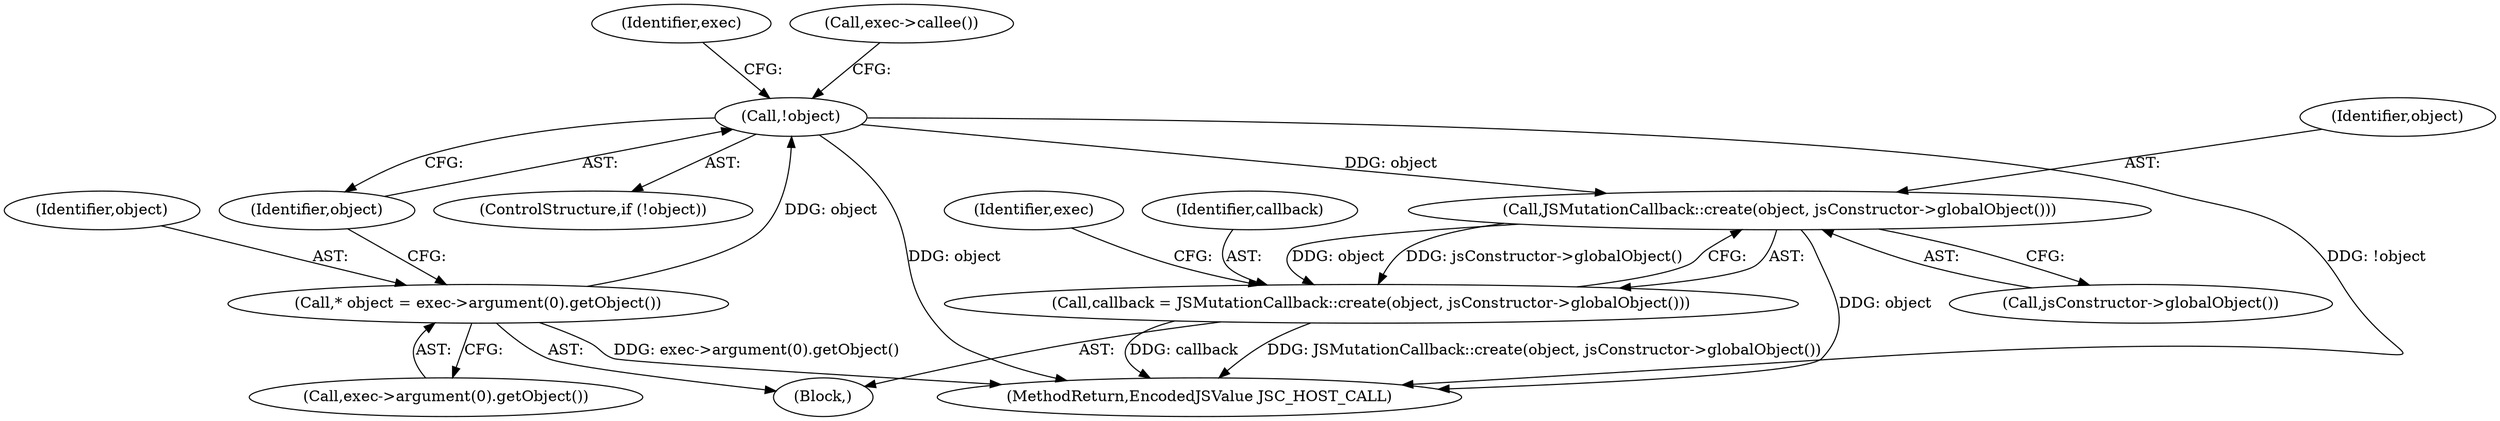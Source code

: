 digraph "0_Chrome_b944f670bb7a8a919daac497a4ea0536c954c201_5@pointer" {
"1000117" [label="(Call,!object)"];
"1000113" [label="(Call,* object = exec->argument(0).getObject())"];
"1000130" [label="(Call,JSMutationCallback::create(object, jsConstructor->globalObject()))"];
"1000128" [label="(Call,callback = JSMutationCallback::create(object, jsConstructor->globalObject()))"];
"1000118" [label="(Identifier,object)"];
"1000121" [label="(Identifier,exec)"];
"1000114" [label="(Identifier,object)"];
"1000141" [label="(MethodReturn,EncodedJSValue JSC_HOST_CALL)"];
"1000113" [label="(Call,* object = exec->argument(0).getObject())"];
"1000132" [label="(Call,jsConstructor->globalObject())"];
"1000102" [label="(Block,)"];
"1000130" [label="(Call,JSMutationCallback::create(object, jsConstructor->globalObject()))"];
"1000126" [label="(Call,exec->callee())"];
"1000115" [label="(Call,exec->argument(0).getObject())"];
"1000128" [label="(Call,callback = JSMutationCallback::create(object, jsConstructor->globalObject()))"];
"1000116" [label="(ControlStructure,if (!object))"];
"1000129" [label="(Identifier,callback)"];
"1000131" [label="(Identifier,object)"];
"1000117" [label="(Call,!object)"];
"1000137" [label="(Identifier,exec)"];
"1000117" -> "1000116"  [label="AST: "];
"1000117" -> "1000118"  [label="CFG: "];
"1000118" -> "1000117"  [label="AST: "];
"1000121" -> "1000117"  [label="CFG: "];
"1000126" -> "1000117"  [label="CFG: "];
"1000117" -> "1000141"  [label="DDG: !object"];
"1000117" -> "1000141"  [label="DDG: object"];
"1000113" -> "1000117"  [label="DDG: object"];
"1000117" -> "1000130"  [label="DDG: object"];
"1000113" -> "1000102"  [label="AST: "];
"1000113" -> "1000115"  [label="CFG: "];
"1000114" -> "1000113"  [label="AST: "];
"1000115" -> "1000113"  [label="AST: "];
"1000118" -> "1000113"  [label="CFG: "];
"1000113" -> "1000141"  [label="DDG: exec->argument(0).getObject()"];
"1000130" -> "1000128"  [label="AST: "];
"1000130" -> "1000132"  [label="CFG: "];
"1000131" -> "1000130"  [label="AST: "];
"1000132" -> "1000130"  [label="AST: "];
"1000128" -> "1000130"  [label="CFG: "];
"1000130" -> "1000141"  [label="DDG: object"];
"1000130" -> "1000128"  [label="DDG: object"];
"1000130" -> "1000128"  [label="DDG: jsConstructor->globalObject()"];
"1000128" -> "1000102"  [label="AST: "];
"1000129" -> "1000128"  [label="AST: "];
"1000137" -> "1000128"  [label="CFG: "];
"1000128" -> "1000141"  [label="DDG: JSMutationCallback::create(object, jsConstructor->globalObject())"];
"1000128" -> "1000141"  [label="DDG: callback"];
}
